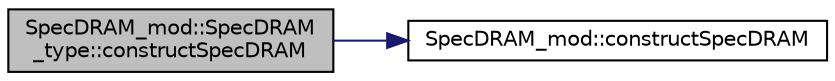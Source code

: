 digraph "SpecDRAM_mod::SpecDRAM_type::constructSpecDRAM"
{
 // LATEX_PDF_SIZE
  edge [fontname="Helvetica",fontsize="10",labelfontname="Helvetica",labelfontsize="10"];
  node [fontname="Helvetica",fontsize="10",shape=record];
  rankdir="LR";
  Node1 [label="SpecDRAM_mod::SpecDRAM\l_type::constructSpecDRAM",height=0.2,width=0.4,color="black", fillcolor="grey75", style="filled", fontcolor="black",tooltip=" "];
  Node1 -> Node2 [color="midnightblue",fontsize="10",style="solid",fontname="Helvetica"];
  Node2 [label="SpecDRAM_mod::constructSpecDRAM",height=0.2,width=0.4,color="black", fillcolor="white", style="filled",URL="$namespaceSpecDRAM__mod.html#a4a0981ca0da9204e689390bbcb6d1eb2",tooltip=" "];
}
